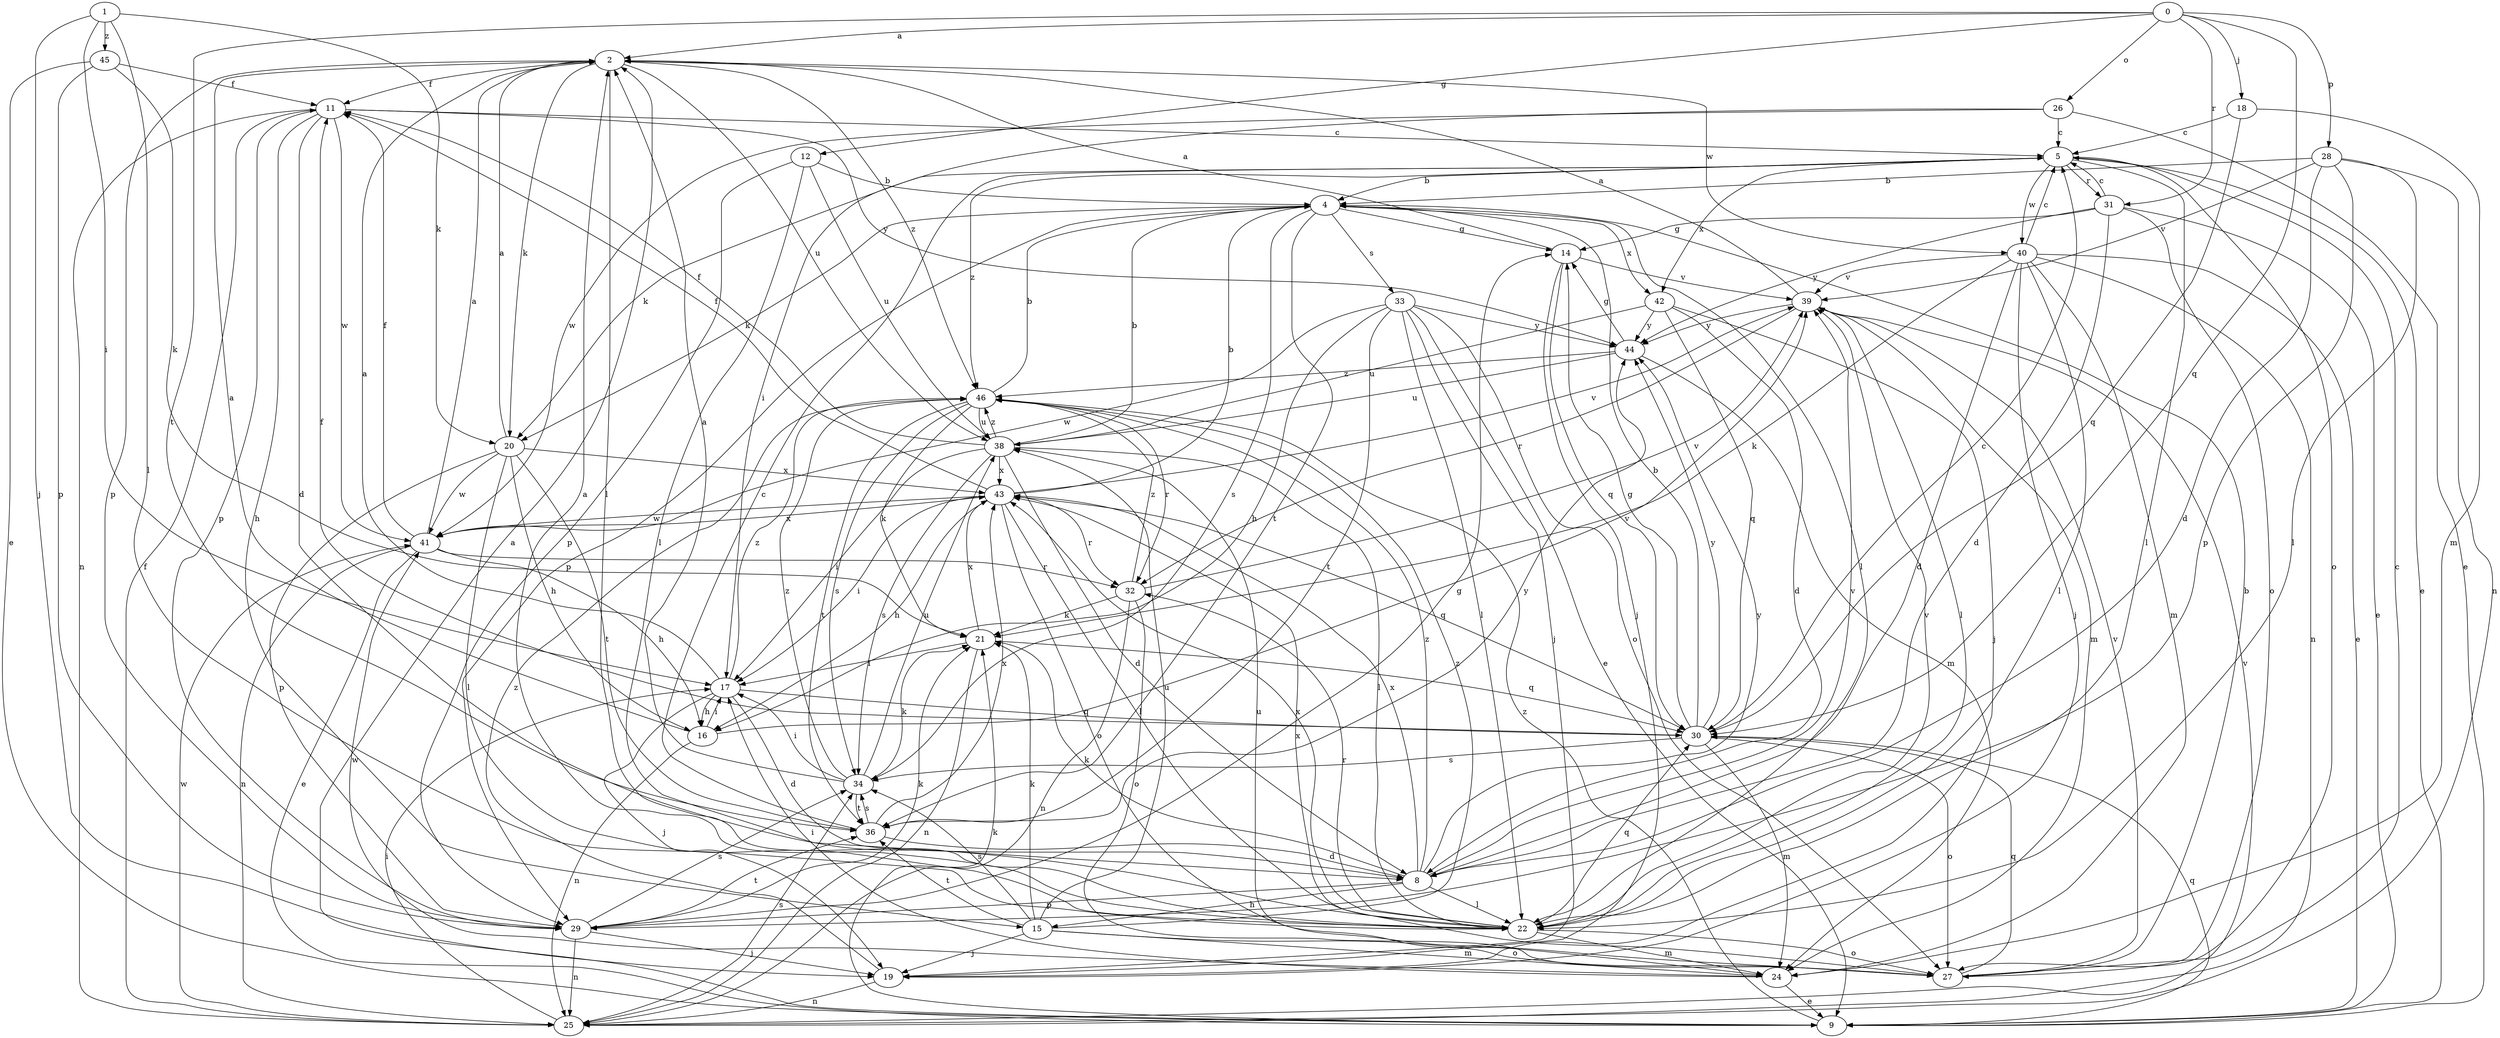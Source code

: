 strict digraph  {
0;
1;
2;
4;
5;
8;
9;
11;
12;
14;
15;
16;
17;
18;
19;
20;
21;
22;
24;
25;
26;
27;
28;
29;
30;
31;
32;
33;
34;
36;
38;
39;
40;
41;
42;
43;
44;
45;
46;
0 -> 2  [label=a];
0 -> 12  [label=g];
0 -> 18  [label=j];
0 -> 26  [label=o];
0 -> 28  [label=p];
0 -> 30  [label=q];
0 -> 31  [label=r];
0 -> 36  [label=t];
1 -> 17  [label=i];
1 -> 19  [label=j];
1 -> 20  [label=k];
1 -> 22  [label=l];
1 -> 45  [label=z];
2 -> 11  [label=f];
2 -> 20  [label=k];
2 -> 22  [label=l];
2 -> 29  [label=p];
2 -> 38  [label=u];
2 -> 40  [label=w];
2 -> 46  [label=z];
4 -> 14  [label=g];
4 -> 20  [label=k];
4 -> 22  [label=l];
4 -> 29  [label=p];
4 -> 33  [label=s];
4 -> 34  [label=s];
4 -> 36  [label=t];
4 -> 42  [label=x];
5 -> 4  [label=b];
5 -> 9  [label=e];
5 -> 20  [label=k];
5 -> 22  [label=l];
5 -> 27  [label=o];
5 -> 31  [label=r];
5 -> 40  [label=w];
5 -> 42  [label=x];
5 -> 46  [label=z];
8 -> 15  [label=h];
8 -> 21  [label=k];
8 -> 22  [label=l];
8 -> 29  [label=p];
8 -> 39  [label=v];
8 -> 43  [label=x];
8 -> 44  [label=y];
8 -> 46  [label=z];
9 -> 2  [label=a];
9 -> 21  [label=k];
9 -> 30  [label=q];
9 -> 46  [label=z];
11 -> 5  [label=c];
11 -> 8  [label=d];
11 -> 15  [label=h];
11 -> 25  [label=n];
11 -> 29  [label=p];
11 -> 41  [label=w];
11 -> 44  [label=y];
12 -> 4  [label=b];
12 -> 22  [label=l];
12 -> 29  [label=p];
12 -> 38  [label=u];
14 -> 2  [label=a];
14 -> 19  [label=j];
14 -> 30  [label=q];
14 -> 39  [label=v];
15 -> 19  [label=j];
15 -> 21  [label=k];
15 -> 24  [label=m];
15 -> 27  [label=o];
15 -> 34  [label=s];
15 -> 36  [label=t];
15 -> 38  [label=u];
15 -> 46  [label=z];
16 -> 2  [label=a];
16 -> 17  [label=i];
16 -> 25  [label=n];
16 -> 39  [label=v];
17 -> 2  [label=a];
17 -> 8  [label=d];
17 -> 16  [label=h];
17 -> 19  [label=j];
17 -> 30  [label=q];
17 -> 46  [label=z];
18 -> 5  [label=c];
18 -> 24  [label=m];
18 -> 30  [label=q];
19 -> 25  [label=n];
19 -> 46  [label=z];
20 -> 2  [label=a];
20 -> 16  [label=h];
20 -> 22  [label=l];
20 -> 29  [label=p];
20 -> 36  [label=t];
20 -> 41  [label=w];
20 -> 43  [label=x];
21 -> 17  [label=i];
21 -> 25  [label=n];
21 -> 30  [label=q];
21 -> 43  [label=x];
22 -> 2  [label=a];
22 -> 24  [label=m];
22 -> 27  [label=o];
22 -> 30  [label=q];
22 -> 32  [label=r];
22 -> 39  [label=v];
22 -> 43  [label=x];
24 -> 9  [label=e];
24 -> 17  [label=i];
24 -> 38  [label=u];
24 -> 41  [label=w];
25 -> 11  [label=f];
25 -> 17  [label=i];
25 -> 34  [label=s];
25 -> 39  [label=v];
25 -> 41  [label=w];
26 -> 5  [label=c];
26 -> 9  [label=e];
26 -> 17  [label=i];
26 -> 41  [label=w];
27 -> 4  [label=b];
27 -> 5  [label=c];
27 -> 30  [label=q];
27 -> 39  [label=v];
27 -> 43  [label=x];
28 -> 4  [label=b];
28 -> 8  [label=d];
28 -> 22  [label=l];
28 -> 25  [label=n];
28 -> 29  [label=p];
28 -> 39  [label=v];
29 -> 14  [label=g];
29 -> 19  [label=j];
29 -> 21  [label=k];
29 -> 25  [label=n];
29 -> 34  [label=s];
29 -> 36  [label=t];
30 -> 4  [label=b];
30 -> 5  [label=c];
30 -> 11  [label=f];
30 -> 14  [label=g];
30 -> 24  [label=m];
30 -> 27  [label=o];
30 -> 34  [label=s];
30 -> 44  [label=y];
31 -> 5  [label=c];
31 -> 8  [label=d];
31 -> 9  [label=e];
31 -> 14  [label=g];
31 -> 27  [label=o];
31 -> 44  [label=y];
32 -> 21  [label=k];
32 -> 25  [label=n];
32 -> 27  [label=o];
32 -> 39  [label=v];
32 -> 46  [label=z];
33 -> 9  [label=e];
33 -> 16  [label=h];
33 -> 19  [label=j];
33 -> 22  [label=l];
33 -> 27  [label=o];
33 -> 36  [label=t];
33 -> 41  [label=w];
33 -> 44  [label=y];
34 -> 2  [label=a];
34 -> 17  [label=i];
34 -> 21  [label=k];
34 -> 36  [label=t];
34 -> 38  [label=u];
34 -> 46  [label=z];
36 -> 5  [label=c];
36 -> 8  [label=d];
36 -> 34  [label=s];
36 -> 43  [label=x];
36 -> 44  [label=y];
38 -> 4  [label=b];
38 -> 8  [label=d];
38 -> 11  [label=f];
38 -> 17  [label=i];
38 -> 22  [label=l];
38 -> 34  [label=s];
38 -> 43  [label=x];
38 -> 46  [label=z];
39 -> 2  [label=a];
39 -> 22  [label=l];
39 -> 24  [label=m];
39 -> 32  [label=r];
39 -> 44  [label=y];
40 -> 5  [label=c];
40 -> 8  [label=d];
40 -> 9  [label=e];
40 -> 19  [label=j];
40 -> 21  [label=k];
40 -> 22  [label=l];
40 -> 24  [label=m];
40 -> 25  [label=n];
40 -> 39  [label=v];
41 -> 2  [label=a];
41 -> 9  [label=e];
41 -> 11  [label=f];
41 -> 16  [label=h];
41 -> 25  [label=n];
41 -> 32  [label=r];
41 -> 43  [label=x];
42 -> 8  [label=d];
42 -> 19  [label=j];
42 -> 30  [label=q];
42 -> 38  [label=u];
42 -> 44  [label=y];
43 -> 4  [label=b];
43 -> 11  [label=f];
43 -> 16  [label=h];
43 -> 17  [label=i];
43 -> 22  [label=l];
43 -> 27  [label=o];
43 -> 30  [label=q];
43 -> 32  [label=r];
43 -> 39  [label=v];
43 -> 41  [label=w];
44 -> 14  [label=g];
44 -> 24  [label=m];
44 -> 38  [label=u];
44 -> 46  [label=z];
45 -> 9  [label=e];
45 -> 11  [label=f];
45 -> 21  [label=k];
45 -> 29  [label=p];
46 -> 4  [label=b];
46 -> 21  [label=k];
46 -> 32  [label=r];
46 -> 34  [label=s];
46 -> 36  [label=t];
46 -> 38  [label=u];
}

